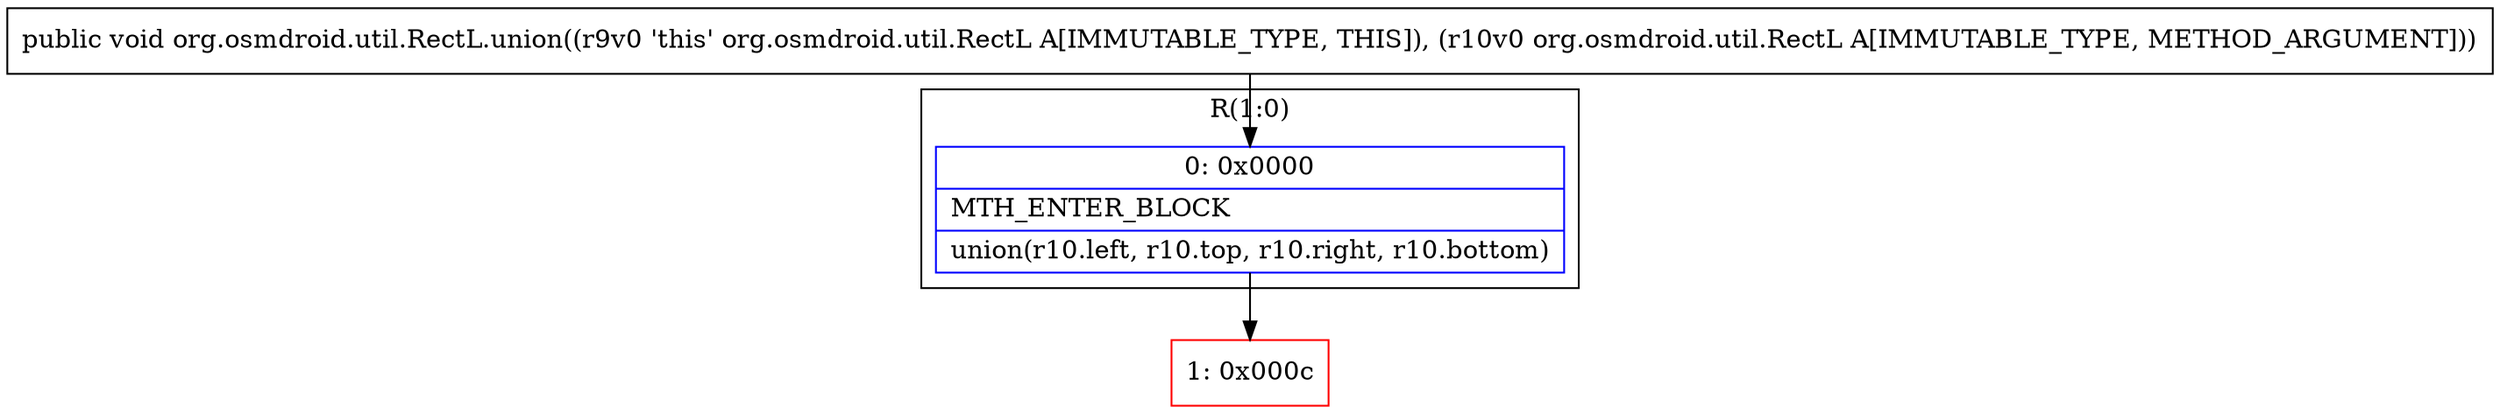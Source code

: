 digraph "CFG fororg.osmdroid.util.RectL.union(Lorg\/osmdroid\/util\/RectL;)V" {
subgraph cluster_Region_1560047117 {
label = "R(1:0)";
node [shape=record,color=blue];
Node_0 [shape=record,label="{0\:\ 0x0000|MTH_ENTER_BLOCK\l|union(r10.left, r10.top, r10.right, r10.bottom)\l}"];
}
Node_1 [shape=record,color=red,label="{1\:\ 0x000c}"];
MethodNode[shape=record,label="{public void org.osmdroid.util.RectL.union((r9v0 'this' org.osmdroid.util.RectL A[IMMUTABLE_TYPE, THIS]), (r10v0 org.osmdroid.util.RectL A[IMMUTABLE_TYPE, METHOD_ARGUMENT])) }"];
MethodNode -> Node_0;
Node_0 -> Node_1;
}

